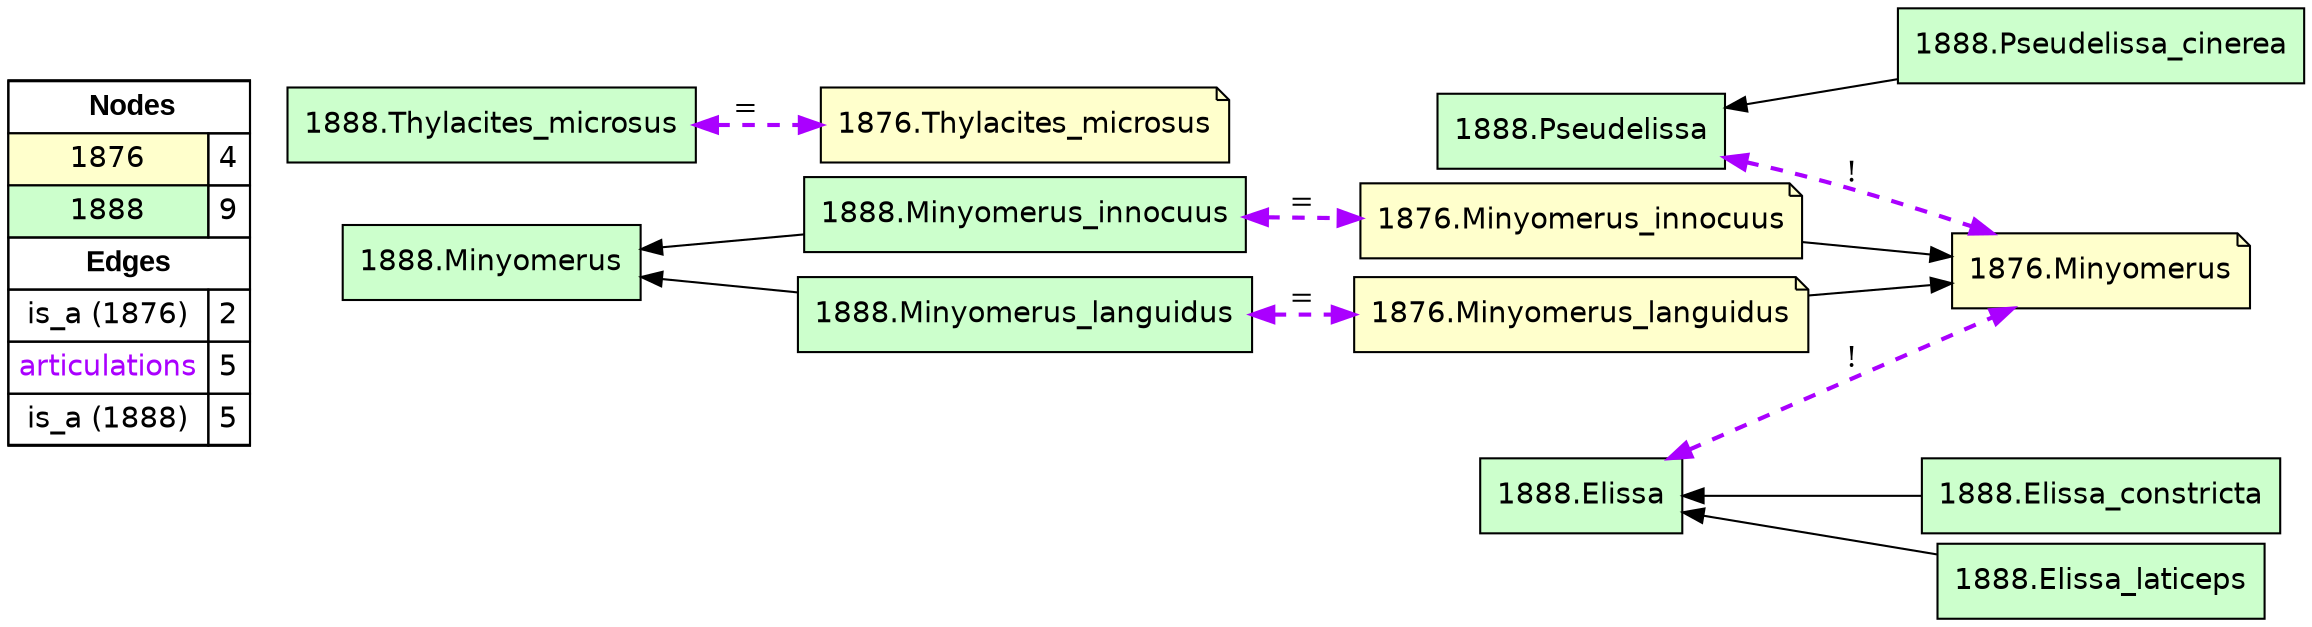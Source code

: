 digraph{
rankdir=LR
node[shape=circle style=filled fillcolor="#FFFFFF"] 
node[shape=note style=filled fillcolor="#FFFFCC" fontname="helvetica"] 
"1876.Minyomerus"
"1876.Minyomerus_innocuus"
"1876.Minyomerus_languidus"
"1876.Thylacites_microsus"
node[shape=circle style=filled fillcolor="#FFFFFF"] 
node[shape=box style=filled fillcolor="#CCFFCC" fontname="helvetica"] 
"1888.Minyomerus_innocuus"
"1888.Pseudelissa"
"1888.Elissa"
"1888.Thylacites_microsus"
"1888.Elissa_laticeps"
"1888.Minyomerus_languidus"
"1888.Minyomerus"
"1888.Pseudelissa_cinerea"
"1888.Elissa_constricta"
edge[style=solid color="#000000" constraint=true penwidth=1 dir=forward]
edge[style=solid color="#000000" constraint=true penwidth=1 dir=forward]
"1876.Minyomerus_languidus" -> "1876.Minyomerus"
"1876.Minyomerus_innocuus" -> "1876.Minyomerus"
edge[style=solid color="#000000" constraint=true penwidth=1 dir=forward]
edge[style=dashed color="#AA00FF" constraint=true penwidth=2 dir=both]
"1888.Elissa" -> "1876.Minyomerus" [label="!"]
"1888.Minyomerus_innocuus" -> "1876.Minyomerus_innocuus" [label="="]
"1888.Minyomerus_languidus" -> "1876.Minyomerus_languidus" [label="="]
"1888.Pseudelissa" -> "1876.Minyomerus" [label="!"]
"1888.Thylacites_microsus" -> "1876.Thylacites_microsus" [label="="]
edge[style=solid color="#000000" constraint=true penwidth=1 dir=forward]
edge[style=solid color="#000000" constraint=true penwidth=1 dir=forward]
"1888.Pseudelissa" -> "1888.Pseudelissa_cinerea" [dir=back]
"1888.Minyomerus" -> "1888.Minyomerus_languidus" [dir=back]
"1888.Elissa" -> "1888.Elissa_constricta" [dir=back]
"1888.Minyomerus" -> "1888.Minyomerus_innocuus" [dir=back]
"1888.Elissa" -> "1888.Elissa_laticeps" [dir=back]
node[shape=box] 
{rank=source Legend [fillcolor= white margin=0 label=< 
 <TABLE BORDER="0" CELLBORDER="1" CELLSPACING="0" CELLPADDING="4"> 
<TR> <TD COLSPAN="2"><font face="Arial Black"> Nodes</font></TD> </TR> 
<TR> 
 <TD bgcolor="#FFFFCC" fontname="helvetica">1876</TD> 
 <TD>4</TD> 
 </TR> 
<TR> 
 <TD bgcolor="#CCFFCC" fontname="helvetica">1888</TD> 
 <TD>9</TD> 
 </TR> 
<TR> <TD COLSPAN="2"><font face = "Arial Black"> Edges </font></TD> </TR> 
<TR> 
 <TD><font color ="#000000">is_a (1876)</font></TD><TD>2</TD>
</TR>
<TR> 
 <TD><font color ="#AA00FF">articulations</font></TD><TD>5</TD>
</TR>
<TR> 
 <TD><font color ="#000000">is_a (1888)</font></TD><TD>5</TD>
</TR>
</TABLE> 
 >] } 
}